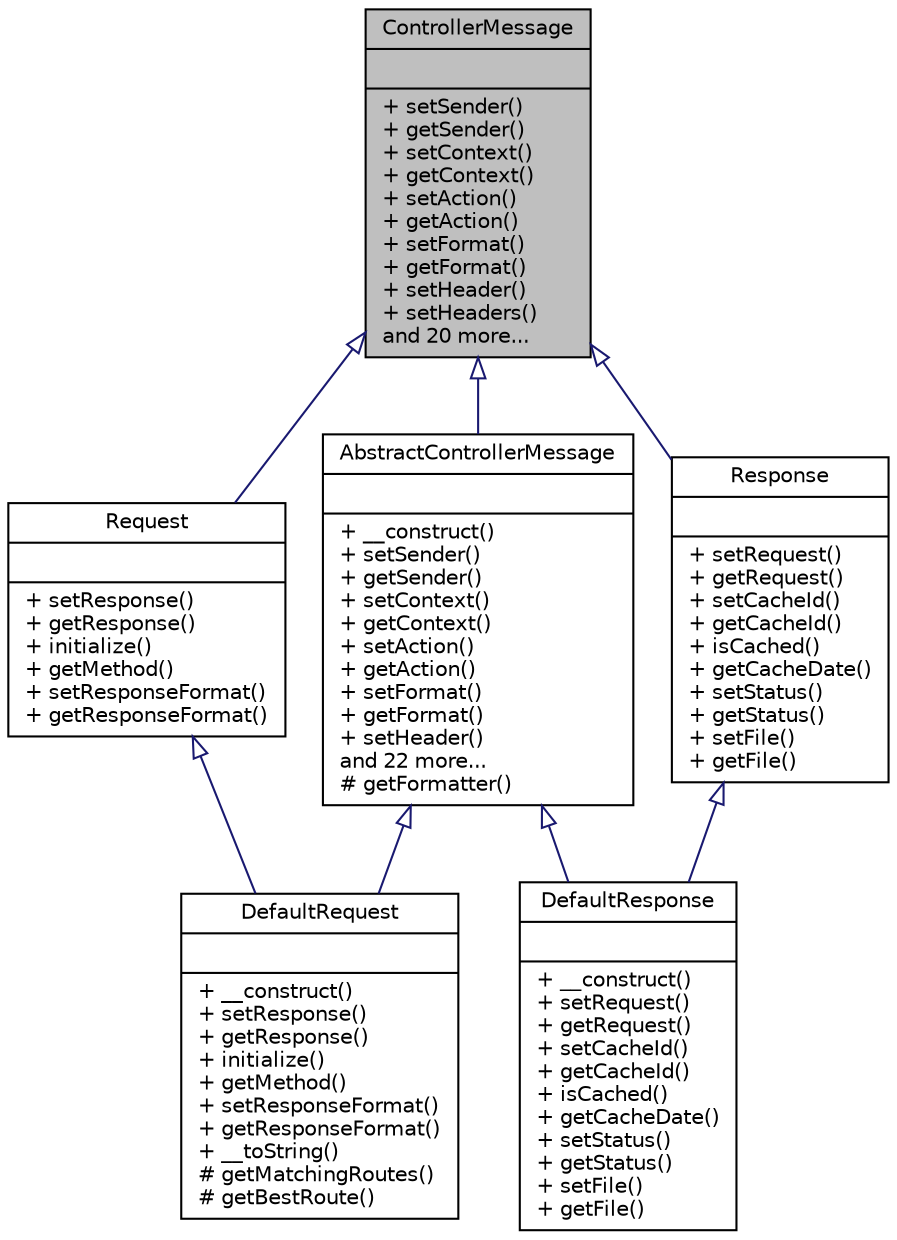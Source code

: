 digraph "ControllerMessage"
{
  edge [fontname="Helvetica",fontsize="10",labelfontname="Helvetica",labelfontsize="10"];
  node [fontname="Helvetica",fontsize="10",shape=record];
  Node0 [label="{ControllerMessage\n||+ setSender()\l+ getSender()\l+ setContext()\l+ getContext()\l+ setAction()\l+ getAction()\l+ setFormat()\l+ getFormat()\l+ setHeader()\l+ setHeaders()\land 20 more...\l}",height=0.2,width=0.4,color="black", fillcolor="grey75", style="filled", fontcolor="black"];
  Node0 -> Node1 [dir="back",color="midnightblue",fontsize="10",style="solid",arrowtail="onormal",fontname="Helvetica"];
  Node1 [label="{AbstractControllerMessage\n||+ __construct()\l+ setSender()\l+ getSender()\l+ setContext()\l+ getContext()\l+ setAction()\l+ getAction()\l+ setFormat()\l+ getFormat()\l+ setHeader()\land 22 more...\l# getFormatter()\l}",height=0.2,width=0.4,color="black", fillcolor="white", style="filled",URL="$classwcmf_1_1lib_1_1presentation_1_1impl_1_1_abstract_controller_message.html",tooltip="AbstractControllerMessage is the base class for request/response implementations. ..."];
  Node1 -> Node2 [dir="back",color="midnightblue",fontsize="10",style="solid",arrowtail="onormal",fontname="Helvetica"];
  Node2 [label="{DefaultRequest\n||+ __construct()\l+ setResponse()\l+ getResponse()\l+ initialize()\l+ getMethod()\l+ setResponseFormat()\l+ getResponseFormat()\l+ __toString()\l# getMatchingRoutes()\l# getBestRoute()\l}",height=0.2,width=0.4,color="black", fillcolor="white", style="filled",URL="$classwcmf_1_1lib_1_1presentation_1_1impl_1_1_default_request.html",tooltip="Default Request implementation. "];
  Node1 -> Node3 [dir="back",color="midnightblue",fontsize="10",style="solid",arrowtail="onormal",fontname="Helvetica"];
  Node3 [label="{DefaultResponse\n||+ __construct()\l+ setRequest()\l+ getRequest()\l+ setCacheId()\l+ getCacheId()\l+ isCached()\l+ getCacheDate()\l+ setStatus()\l+ getStatus()\l+ setFile()\l+ getFile()\l}",height=0.2,width=0.4,color="black", fillcolor="white", style="filled",URL="$classwcmf_1_1lib_1_1presentation_1_1impl_1_1_default_response.html",tooltip="Default Response implementation. "];
  Node0 -> Node4 [dir="back",color="midnightblue",fontsize="10",style="solid",arrowtail="onormal",fontname="Helvetica"];
  Node4 [label="{Request\n||+ setResponse()\l+ getResponse()\l+ initialize()\l+ getMethod()\l+ setResponseFormat()\l+ getResponseFormat()\l}",height=0.2,width=0.4,color="black", fillcolor="white", style="filled",URL="$interfacewcmf_1_1lib_1_1presentation_1_1_request.html",tooltip="Request holds the request values that are used as input to Controller instances. "];
  Node4 -> Node2 [dir="back",color="midnightblue",fontsize="10",style="solid",arrowtail="onormal",fontname="Helvetica"];
  Node0 -> Node5 [dir="back",color="midnightblue",fontsize="10",style="solid",arrowtail="onormal",fontname="Helvetica"];
  Node5 [label="{Response\n||+ setRequest()\l+ getRequest()\l+ setCacheId()\l+ getCacheId()\l+ isCached()\l+ getCacheDate()\l+ setStatus()\l+ getStatus()\l+ setFile()\l+ getFile()\l}",height=0.2,width=0.4,color="black", fillcolor="white", style="filled",URL="$interfacewcmf_1_1lib_1_1presentation_1_1_response.html",tooltip="Response holds the response values that are used as output from Controller instances. "];
  Node5 -> Node3 [dir="back",color="midnightblue",fontsize="10",style="solid",arrowtail="onormal",fontname="Helvetica"];
}
